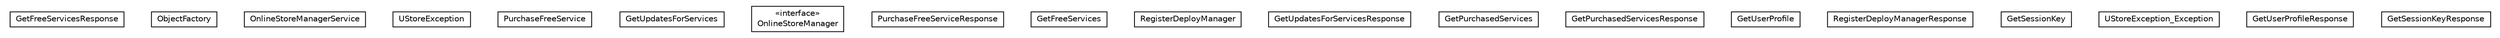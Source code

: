 #!/usr/local/bin/dot
#
# Class diagram 
# Generated by UMLGraph version R5_6-24-gf6e263 (http://www.umlgraph.org/)
#

digraph G {
	edge [fontname="Helvetica",fontsize=10,labelfontname="Helvetica",labelfontsize=10];
	node [fontname="Helvetica",fontsize=10,shape=plaintext];
	nodesep=0.25;
	ranksep=0.5;
	// org.universAAL.tools.ucc.commerce.ustore.tools.GetFreeServicesResponse
	c1565884 [label=<<table title="org.universAAL.tools.ucc.commerce.ustore.tools.GetFreeServicesResponse" border="0" cellborder="1" cellspacing="0" cellpadding="2" port="p" href="./GetFreeServicesResponse.html">
		<tr><td><table border="0" cellspacing="0" cellpadding="1">
<tr><td align="center" balign="center"> GetFreeServicesResponse </td></tr>
		</table></td></tr>
		</table>>, URL="./GetFreeServicesResponse.html", fontname="Helvetica", fontcolor="black", fontsize=10.0];
	// org.universAAL.tools.ucc.commerce.ustore.tools.ObjectFactory
	c1565885 [label=<<table title="org.universAAL.tools.ucc.commerce.ustore.tools.ObjectFactory" border="0" cellborder="1" cellspacing="0" cellpadding="2" port="p" href="./ObjectFactory.html">
		<tr><td><table border="0" cellspacing="0" cellpadding="1">
<tr><td align="center" balign="center"> ObjectFactory </td></tr>
		</table></td></tr>
		</table>>, URL="./ObjectFactory.html", fontname="Helvetica", fontcolor="black", fontsize=10.0];
	// org.universAAL.tools.ucc.commerce.ustore.tools.OnlineStoreManagerService
	c1565886 [label=<<table title="org.universAAL.tools.ucc.commerce.ustore.tools.OnlineStoreManagerService" border="0" cellborder="1" cellspacing="0" cellpadding="2" port="p" href="./OnlineStoreManagerService.html">
		<tr><td><table border="0" cellspacing="0" cellpadding="1">
<tr><td align="center" balign="center"> OnlineStoreManagerService </td></tr>
		</table></td></tr>
		</table>>, URL="./OnlineStoreManagerService.html", fontname="Helvetica", fontcolor="black", fontsize=10.0];
	// org.universAAL.tools.ucc.commerce.ustore.tools.UStoreException
	c1565887 [label=<<table title="org.universAAL.tools.ucc.commerce.ustore.tools.UStoreException" border="0" cellborder="1" cellspacing="0" cellpadding="2" port="p" href="./UStoreException.html">
		<tr><td><table border="0" cellspacing="0" cellpadding="1">
<tr><td align="center" balign="center"> UStoreException </td></tr>
		</table></td></tr>
		</table>>, URL="./UStoreException.html", fontname="Helvetica", fontcolor="black", fontsize=10.0];
	// org.universAAL.tools.ucc.commerce.ustore.tools.PurchaseFreeService
	c1565888 [label=<<table title="org.universAAL.tools.ucc.commerce.ustore.tools.PurchaseFreeService" border="0" cellborder="1" cellspacing="0" cellpadding="2" port="p" href="./PurchaseFreeService.html">
		<tr><td><table border="0" cellspacing="0" cellpadding="1">
<tr><td align="center" balign="center"> PurchaseFreeService </td></tr>
		</table></td></tr>
		</table>>, URL="./PurchaseFreeService.html", fontname="Helvetica", fontcolor="black", fontsize=10.0];
	// org.universAAL.tools.ucc.commerce.ustore.tools.GetUpdatesForServices
	c1565889 [label=<<table title="org.universAAL.tools.ucc.commerce.ustore.tools.GetUpdatesForServices" border="0" cellborder="1" cellspacing="0" cellpadding="2" port="p" href="./GetUpdatesForServices.html">
		<tr><td><table border="0" cellspacing="0" cellpadding="1">
<tr><td align="center" balign="center"> GetUpdatesForServices </td></tr>
		</table></td></tr>
		</table>>, URL="./GetUpdatesForServices.html", fontname="Helvetica", fontcolor="black", fontsize=10.0];
	// org.universAAL.tools.ucc.commerce.ustore.tools.OnlineStoreManager
	c1565890 [label=<<table title="org.universAAL.tools.ucc.commerce.ustore.tools.OnlineStoreManager" border="0" cellborder="1" cellspacing="0" cellpadding="2" port="p" href="./OnlineStoreManager.html">
		<tr><td><table border="0" cellspacing="0" cellpadding="1">
<tr><td align="center" balign="center"> &#171;interface&#187; </td></tr>
<tr><td align="center" balign="center"> OnlineStoreManager </td></tr>
		</table></td></tr>
		</table>>, URL="./OnlineStoreManager.html", fontname="Helvetica", fontcolor="black", fontsize=10.0];
	// org.universAAL.tools.ucc.commerce.ustore.tools.PurchaseFreeServiceResponse
	c1565891 [label=<<table title="org.universAAL.tools.ucc.commerce.ustore.tools.PurchaseFreeServiceResponse" border="0" cellborder="1" cellspacing="0" cellpadding="2" port="p" href="./PurchaseFreeServiceResponse.html">
		<tr><td><table border="0" cellspacing="0" cellpadding="1">
<tr><td align="center" balign="center"> PurchaseFreeServiceResponse </td></tr>
		</table></td></tr>
		</table>>, URL="./PurchaseFreeServiceResponse.html", fontname="Helvetica", fontcolor="black", fontsize=10.0];
	// org.universAAL.tools.ucc.commerce.ustore.tools.GetFreeServices
	c1565892 [label=<<table title="org.universAAL.tools.ucc.commerce.ustore.tools.GetFreeServices" border="0" cellborder="1" cellspacing="0" cellpadding="2" port="p" href="./GetFreeServices.html">
		<tr><td><table border="0" cellspacing="0" cellpadding="1">
<tr><td align="center" balign="center"> GetFreeServices </td></tr>
		</table></td></tr>
		</table>>, URL="./GetFreeServices.html", fontname="Helvetica", fontcolor="black", fontsize=10.0];
	// org.universAAL.tools.ucc.commerce.ustore.tools.RegisterDeployManager
	c1565893 [label=<<table title="org.universAAL.tools.ucc.commerce.ustore.tools.RegisterDeployManager" border="0" cellborder="1" cellspacing="0" cellpadding="2" port="p" href="./RegisterDeployManager.html">
		<tr><td><table border="0" cellspacing="0" cellpadding="1">
<tr><td align="center" balign="center"> RegisterDeployManager </td></tr>
		</table></td></tr>
		</table>>, URL="./RegisterDeployManager.html", fontname="Helvetica", fontcolor="black", fontsize=10.0];
	// org.universAAL.tools.ucc.commerce.ustore.tools.GetUpdatesForServicesResponse
	c1565894 [label=<<table title="org.universAAL.tools.ucc.commerce.ustore.tools.GetUpdatesForServicesResponse" border="0" cellborder="1" cellspacing="0" cellpadding="2" port="p" href="./GetUpdatesForServicesResponse.html">
		<tr><td><table border="0" cellspacing="0" cellpadding="1">
<tr><td align="center" balign="center"> GetUpdatesForServicesResponse </td></tr>
		</table></td></tr>
		</table>>, URL="./GetUpdatesForServicesResponse.html", fontname="Helvetica", fontcolor="black", fontsize=10.0];
	// org.universAAL.tools.ucc.commerce.ustore.tools.GetPurchasedServices
	c1565895 [label=<<table title="org.universAAL.tools.ucc.commerce.ustore.tools.GetPurchasedServices" border="0" cellborder="1" cellspacing="0" cellpadding="2" port="p" href="./GetPurchasedServices.html">
		<tr><td><table border="0" cellspacing="0" cellpadding="1">
<tr><td align="center" balign="center"> GetPurchasedServices </td></tr>
		</table></td></tr>
		</table>>, URL="./GetPurchasedServices.html", fontname="Helvetica", fontcolor="black", fontsize=10.0];
	// org.universAAL.tools.ucc.commerce.ustore.tools.GetPurchasedServicesResponse
	c1565896 [label=<<table title="org.universAAL.tools.ucc.commerce.ustore.tools.GetPurchasedServicesResponse" border="0" cellborder="1" cellspacing="0" cellpadding="2" port="p" href="./GetPurchasedServicesResponse.html">
		<tr><td><table border="0" cellspacing="0" cellpadding="1">
<tr><td align="center" balign="center"> GetPurchasedServicesResponse </td></tr>
		</table></td></tr>
		</table>>, URL="./GetPurchasedServicesResponse.html", fontname="Helvetica", fontcolor="black", fontsize=10.0];
	// org.universAAL.tools.ucc.commerce.ustore.tools.GetUserProfile
	c1565897 [label=<<table title="org.universAAL.tools.ucc.commerce.ustore.tools.GetUserProfile" border="0" cellborder="1" cellspacing="0" cellpadding="2" port="p" href="./GetUserProfile.html">
		<tr><td><table border="0" cellspacing="0" cellpadding="1">
<tr><td align="center" balign="center"> GetUserProfile </td></tr>
		</table></td></tr>
		</table>>, URL="./GetUserProfile.html", fontname="Helvetica", fontcolor="black", fontsize=10.0];
	// org.universAAL.tools.ucc.commerce.ustore.tools.RegisterDeployManagerResponse
	c1565898 [label=<<table title="org.universAAL.tools.ucc.commerce.ustore.tools.RegisterDeployManagerResponse" border="0" cellborder="1" cellspacing="0" cellpadding="2" port="p" href="./RegisterDeployManagerResponse.html">
		<tr><td><table border="0" cellspacing="0" cellpadding="1">
<tr><td align="center" balign="center"> RegisterDeployManagerResponse </td></tr>
		</table></td></tr>
		</table>>, URL="./RegisterDeployManagerResponse.html", fontname="Helvetica", fontcolor="black", fontsize=10.0];
	// org.universAAL.tools.ucc.commerce.ustore.tools.GetSessionKey
	c1565899 [label=<<table title="org.universAAL.tools.ucc.commerce.ustore.tools.GetSessionKey" border="0" cellborder="1" cellspacing="0" cellpadding="2" port="p" href="./GetSessionKey.html">
		<tr><td><table border="0" cellspacing="0" cellpadding="1">
<tr><td align="center" balign="center"> GetSessionKey </td></tr>
		</table></td></tr>
		</table>>, URL="./GetSessionKey.html", fontname="Helvetica", fontcolor="black", fontsize=10.0];
	// org.universAAL.tools.ucc.commerce.ustore.tools.UStoreException_Exception
	c1565900 [label=<<table title="org.universAAL.tools.ucc.commerce.ustore.tools.UStoreException_Exception" border="0" cellborder="1" cellspacing="0" cellpadding="2" port="p" href="./UStoreException_Exception.html">
		<tr><td><table border="0" cellspacing="0" cellpadding="1">
<tr><td align="center" balign="center"> UStoreException_Exception </td></tr>
		</table></td></tr>
		</table>>, URL="./UStoreException_Exception.html", fontname="Helvetica", fontcolor="black", fontsize=10.0];
	// org.universAAL.tools.ucc.commerce.ustore.tools.GetUserProfileResponse
	c1565901 [label=<<table title="org.universAAL.tools.ucc.commerce.ustore.tools.GetUserProfileResponse" border="0" cellborder="1" cellspacing="0" cellpadding="2" port="p" href="./GetUserProfileResponse.html">
		<tr><td><table border="0" cellspacing="0" cellpadding="1">
<tr><td align="center" balign="center"> GetUserProfileResponse </td></tr>
		</table></td></tr>
		</table>>, URL="./GetUserProfileResponse.html", fontname="Helvetica", fontcolor="black", fontsize=10.0];
	// org.universAAL.tools.ucc.commerce.ustore.tools.GetSessionKeyResponse
	c1565902 [label=<<table title="org.universAAL.tools.ucc.commerce.ustore.tools.GetSessionKeyResponse" border="0" cellborder="1" cellspacing="0" cellpadding="2" port="p" href="./GetSessionKeyResponse.html">
		<tr><td><table border="0" cellspacing="0" cellpadding="1">
<tr><td align="center" balign="center"> GetSessionKeyResponse </td></tr>
		</table></td></tr>
		</table>>, URL="./GetSessionKeyResponse.html", fontname="Helvetica", fontcolor="black", fontsize=10.0];
}

